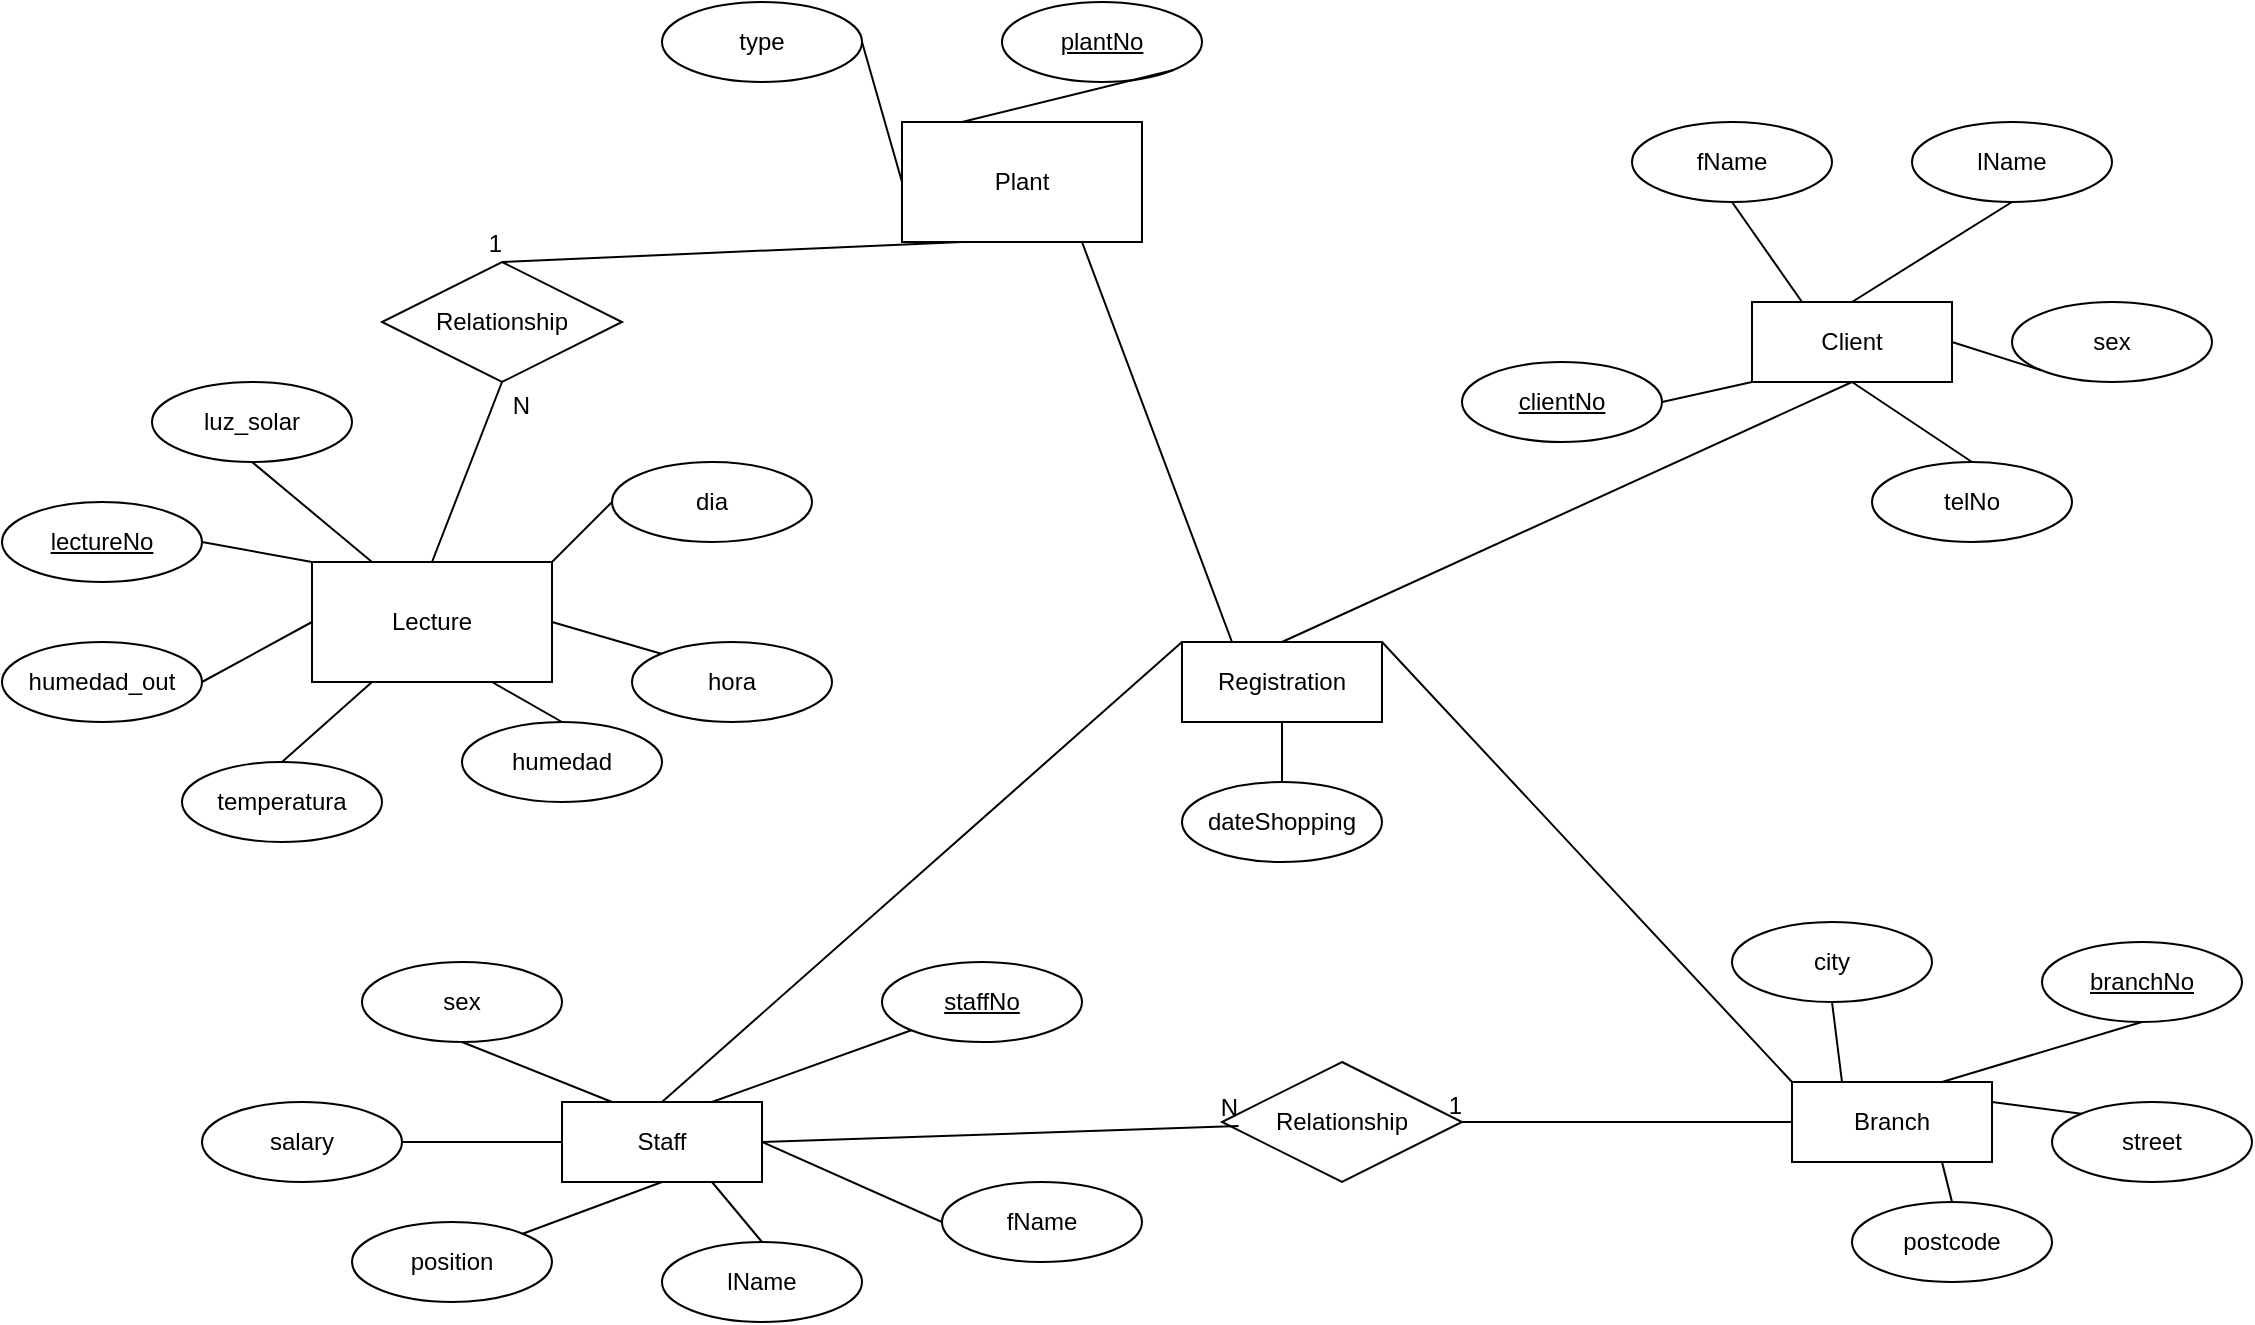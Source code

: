 <mxfile>
    <diagram id="f80wceaOMM6J7gSQPoZw" name="Page-1">
        <mxGraphModel dx="2251" dy="662" grid="1" gridSize="10" guides="1" tooltips="1" connect="1" arrows="1" fold="1" page="1" pageScale="1" pageWidth="850" pageHeight="1100" math="0" shadow="0">
            <root>
                <mxCell id="0"/>
                <mxCell id="1" parent="0"/>
                <mxCell id="2" value="Plant" style="whiteSpace=wrap;html=1;align=center;" parent="1" vertex="1">
                    <mxGeometry x="260" y="60" width="120" height="60" as="geometry"/>
                </mxCell>
                <mxCell id="3" value="Client" style="whiteSpace=wrap;html=1;align=center;" parent="1" vertex="1">
                    <mxGeometry x="685" y="150" width="100" height="40" as="geometry"/>
                </mxCell>
                <mxCell id="4" value="Staff" style="whiteSpace=wrap;html=1;align=center;" parent="1" vertex="1">
                    <mxGeometry x="90" y="550" width="100" height="40" as="geometry"/>
                </mxCell>
                <mxCell id="5" value="Branch" style="whiteSpace=wrap;html=1;align=center;" parent="1" vertex="1">
                    <mxGeometry x="705" y="540" width="100" height="40" as="geometry"/>
                </mxCell>
                <mxCell id="6" value="Registration" style="whiteSpace=wrap;html=1;align=center;" parent="1" vertex="1">
                    <mxGeometry x="400" y="320" width="100" height="40" as="geometry"/>
                </mxCell>
                <mxCell id="7" value="type" style="ellipse;whiteSpace=wrap;html=1;align=center;" parent="1" vertex="1">
                    <mxGeometry x="140" width="100" height="40" as="geometry"/>
                </mxCell>
                <mxCell id="8" value="plantNo" style="ellipse;whiteSpace=wrap;html=1;align=center;fontStyle=4;" parent="1" vertex="1">
                    <mxGeometry x="310" width="100" height="40" as="geometry"/>
                </mxCell>
                <mxCell id="19" value="" style="endArrow=none;html=1;rounded=0;exitX=1;exitY=1;exitDx=0;exitDy=0;entryX=0.25;entryY=0;entryDx=0;entryDy=0;" parent="1" source="8" target="2" edge="1">
                    <mxGeometry relative="1" as="geometry">
                        <mxPoint x="145" y="90" as="sourcePoint"/>
                        <mxPoint x="305" y="90" as="targetPoint"/>
                    </mxGeometry>
                </mxCell>
                <mxCell id="26" value="" style="endArrow=none;html=1;rounded=0;exitX=1;exitY=0.5;exitDx=0;exitDy=0;entryX=0;entryY=0.5;entryDx=0;entryDy=0;" parent="1" source="7" target="2" edge="1">
                    <mxGeometry relative="1" as="geometry">
                        <mxPoint x="200.355" y="54.142" as="sourcePoint"/>
                        <mxPoint x="215" y="90" as="targetPoint"/>
                    </mxGeometry>
                </mxCell>
                <mxCell id="27" value="fName" style="ellipse;whiteSpace=wrap;html=1;align=center;" parent="1" vertex="1">
                    <mxGeometry x="625" y="60" width="100" height="40" as="geometry"/>
                </mxCell>
                <mxCell id="28" value="lName" style="ellipse;whiteSpace=wrap;html=1;align=center;" parent="1" vertex="1">
                    <mxGeometry x="765" y="60" width="100" height="40" as="geometry"/>
                </mxCell>
                <mxCell id="29" value="clientNo" style="ellipse;whiteSpace=wrap;html=1;align=center;fontStyle=4;" parent="1" vertex="1">
                    <mxGeometry x="540" y="180" width="100" height="40" as="geometry"/>
                </mxCell>
                <mxCell id="30" value="sex" style="ellipse;whiteSpace=wrap;html=1;align=center;" parent="1" vertex="1">
                    <mxGeometry x="815" y="150" width="100" height="40" as="geometry"/>
                </mxCell>
                <mxCell id="31" value="telNo" style="ellipse;whiteSpace=wrap;html=1;align=center;" parent="1" vertex="1">
                    <mxGeometry x="745" y="230" width="100" height="40" as="geometry"/>
                </mxCell>
                <mxCell id="33" value="" style="endArrow=none;html=1;rounded=0;exitX=1;exitY=0.5;exitDx=0;exitDy=0;entryX=0;entryY=1;entryDx=0;entryDy=0;" parent="1" source="29" target="3" edge="1">
                    <mxGeometry relative="1" as="geometry">
                        <mxPoint x="625" y="280" as="sourcePoint"/>
                        <mxPoint x="785" y="280" as="targetPoint"/>
                    </mxGeometry>
                </mxCell>
                <mxCell id="34" value="" style="endArrow=none;html=1;rounded=0;exitX=0.5;exitY=0;exitDx=0;exitDy=0;entryX=0.5;entryY=1;entryDx=0;entryDy=0;" parent="1" source="31" target="3" edge="1">
                    <mxGeometry relative="1" as="geometry">
                        <mxPoint x="645" y="220" as="sourcePoint"/>
                        <mxPoint x="695" y="200" as="targetPoint"/>
                    </mxGeometry>
                </mxCell>
                <mxCell id="35" value="" style="endArrow=none;html=1;rounded=0;exitX=0.5;exitY=1;exitDx=0;exitDy=0;entryX=0.25;entryY=0;entryDx=0;entryDy=0;" parent="1" source="27" target="3" edge="1">
                    <mxGeometry relative="1" as="geometry">
                        <mxPoint x="655" y="230" as="sourcePoint"/>
                        <mxPoint x="705" y="210" as="targetPoint"/>
                    </mxGeometry>
                </mxCell>
                <mxCell id="36" value="" style="endArrow=none;html=1;rounded=0;exitX=0.5;exitY=0;exitDx=0;exitDy=0;entryX=0.5;entryY=1;entryDx=0;entryDy=0;" parent="1" source="3" target="28" edge="1">
                    <mxGeometry relative="1" as="geometry">
                        <mxPoint x="665" y="240" as="sourcePoint"/>
                        <mxPoint x="715" y="220" as="targetPoint"/>
                    </mxGeometry>
                </mxCell>
                <mxCell id="37" value="" style="endArrow=none;html=1;rounded=0;exitX=1;exitY=0.5;exitDx=0;exitDy=0;entryX=0;entryY=1;entryDx=0;entryDy=0;" parent="1" source="3" target="30" edge="1">
                    <mxGeometry relative="1" as="geometry">
                        <mxPoint x="675" y="250" as="sourcePoint"/>
                        <mxPoint x="725" y="230" as="targetPoint"/>
                    </mxGeometry>
                </mxCell>
                <mxCell id="38" value="branchNo" style="ellipse;whiteSpace=wrap;html=1;align=center;fontStyle=4;" parent="1" vertex="1">
                    <mxGeometry x="830" y="470" width="100" height="40" as="geometry"/>
                </mxCell>
                <mxCell id="39" value="" style="endArrow=none;html=1;rounded=0;exitX=0.75;exitY=0;exitDx=0;exitDy=0;entryX=0.5;entryY=1;entryDx=0;entryDy=0;" parent="1" source="5" target="38" edge="1">
                    <mxGeometry relative="1" as="geometry">
                        <mxPoint x="895" y="400" as="sourcePoint"/>
                        <mxPoint x="905" y="360" as="targetPoint"/>
                    </mxGeometry>
                </mxCell>
                <mxCell id="40" value="street" style="ellipse;whiteSpace=wrap;html=1;align=center;" parent="1" vertex="1">
                    <mxGeometry x="835" y="550" width="100" height="40" as="geometry"/>
                </mxCell>
                <mxCell id="41" value="postcode" style="ellipse;whiteSpace=wrap;html=1;align=center;" parent="1" vertex="1">
                    <mxGeometry x="735" y="600" width="100" height="40" as="geometry"/>
                </mxCell>
                <mxCell id="42" value="city" style="ellipse;whiteSpace=wrap;html=1;align=center;" parent="1" vertex="1">
                    <mxGeometry x="675" y="460" width="100" height="40" as="geometry"/>
                </mxCell>
                <mxCell id="43" value="" style="endArrow=none;html=1;rounded=0;exitX=1;exitY=0.25;exitDx=0;exitDy=0;entryX=0;entryY=0;entryDx=0;entryDy=0;" parent="1" source="5" target="40" edge="1">
                    <mxGeometry relative="1" as="geometry">
                        <mxPoint x="790" y="550" as="sourcePoint"/>
                        <mxPoint x="835" y="530" as="targetPoint"/>
                    </mxGeometry>
                </mxCell>
                <mxCell id="44" value="" style="endArrow=none;html=1;rounded=0;exitX=0.75;exitY=1;exitDx=0;exitDy=0;entryX=0.5;entryY=0;entryDx=0;entryDy=0;" parent="1" source="5" target="41" edge="1">
                    <mxGeometry relative="1" as="geometry">
                        <mxPoint x="800" y="560" as="sourcePoint"/>
                        <mxPoint x="845" y="540" as="targetPoint"/>
                    </mxGeometry>
                </mxCell>
                <mxCell id="45" value="" style="endArrow=none;html=1;rounded=0;exitX=0.5;exitY=1;exitDx=0;exitDy=0;" parent="1" source="42" edge="1">
                    <mxGeometry relative="1" as="geometry">
                        <mxPoint x="810" y="570" as="sourcePoint"/>
                        <mxPoint x="730" y="540" as="targetPoint"/>
                    </mxGeometry>
                </mxCell>
                <mxCell id="46" value="staffNo" style="ellipse;whiteSpace=wrap;html=1;align=center;fontStyle=4;" parent="1" vertex="1">
                    <mxGeometry x="250" y="480" width="100" height="40" as="geometry"/>
                </mxCell>
                <mxCell id="47" value="fName" style="ellipse;whiteSpace=wrap;html=1;align=center;" parent="1" vertex="1">
                    <mxGeometry x="280" y="590" width="100" height="40" as="geometry"/>
                </mxCell>
                <mxCell id="48" value="lName" style="ellipse;whiteSpace=wrap;html=1;align=center;" parent="1" vertex="1">
                    <mxGeometry x="140" y="620" width="100" height="40" as="geometry"/>
                </mxCell>
                <mxCell id="49" value="position" style="ellipse;whiteSpace=wrap;html=1;align=center;" parent="1" vertex="1">
                    <mxGeometry x="-15" y="610" width="100" height="40" as="geometry"/>
                </mxCell>
                <mxCell id="50" value="sex" style="ellipse;whiteSpace=wrap;html=1;align=center;" parent="1" vertex="1">
                    <mxGeometry x="-10" y="480" width="100" height="40" as="geometry"/>
                </mxCell>
                <mxCell id="51" value="salary" style="ellipse;whiteSpace=wrap;html=1;align=center;" parent="1" vertex="1">
                    <mxGeometry x="-90" y="550" width="100" height="40" as="geometry"/>
                </mxCell>
                <mxCell id="54" value="" style="endArrow=none;html=1;rounded=0;exitX=0.25;exitY=0;exitDx=0;exitDy=0;entryX=0.5;entryY=1;entryDx=0;entryDy=0;" parent="1" source="4" target="50" edge="1">
                    <mxGeometry relative="1" as="geometry">
                        <mxPoint x="203.04" y="282" as="sourcePoint"/>
                        <mxPoint x="180" y="330" as="targetPoint"/>
                    </mxGeometry>
                </mxCell>
                <mxCell id="57" value="" style="endArrow=none;html=1;rounded=0;exitX=0.75;exitY=0;exitDx=0;exitDy=0;entryX=0;entryY=1;entryDx=0;entryDy=0;" parent="1" source="4" target="46" edge="1">
                    <mxGeometry relative="1" as="geometry">
                        <mxPoint x="145" y="550" as="sourcePoint"/>
                        <mxPoint x="110" y="520" as="targetPoint"/>
                    </mxGeometry>
                </mxCell>
                <mxCell id="58" value="" style="endArrow=none;html=1;rounded=0;exitX=0;exitY=0.5;exitDx=0;exitDy=0;entryX=1;entryY=0.5;entryDx=0;entryDy=0;" parent="1" source="47" target="4" edge="1">
                    <mxGeometry relative="1" as="geometry">
                        <mxPoint x="155" y="560" as="sourcePoint"/>
                        <mxPoint x="120" y="530" as="targetPoint"/>
                    </mxGeometry>
                </mxCell>
                <mxCell id="59" value="" style="endArrow=none;html=1;rounded=0;exitX=0.5;exitY=0;exitDx=0;exitDy=0;entryX=0.75;entryY=1;entryDx=0;entryDy=0;" parent="1" source="48" target="4" edge="1">
                    <mxGeometry relative="1" as="geometry">
                        <mxPoint x="165" y="570" as="sourcePoint"/>
                        <mxPoint x="190" y="580" as="targetPoint"/>
                    </mxGeometry>
                </mxCell>
                <mxCell id="60" value="" style="endArrow=none;html=1;rounded=0;exitX=0.5;exitY=1;exitDx=0;exitDy=0;entryX=1;entryY=0;entryDx=0;entryDy=0;" parent="1" source="4" target="49" edge="1">
                    <mxGeometry relative="1" as="geometry">
                        <mxPoint x="175" y="580" as="sourcePoint"/>
                        <mxPoint x="140" y="550" as="targetPoint"/>
                    </mxGeometry>
                </mxCell>
                <mxCell id="61" value="" style="endArrow=none;html=1;rounded=0;exitX=0;exitY=0.5;exitDx=0;exitDy=0;entryX=1;entryY=0.5;entryDx=0;entryDy=0;" parent="1" source="4" target="51" edge="1">
                    <mxGeometry relative="1" as="geometry">
                        <mxPoint x="185" y="590" as="sourcePoint"/>
                        <mxPoint x="150" y="560" as="targetPoint"/>
                    </mxGeometry>
                </mxCell>
                <mxCell id="62" value="Relationship" style="shape=rhombus;perimeter=rhombusPerimeter;whiteSpace=wrap;html=1;align=center;" parent="1" vertex="1">
                    <mxGeometry x="420" y="530" width="120" height="60" as="geometry"/>
                </mxCell>
                <mxCell id="65" value="" style="endArrow=none;html=1;rounded=0;exitX=0;exitY=0.5;exitDx=0;exitDy=0;entryX=1;entryY=0.5;entryDx=0;entryDy=0;" parent="1" source="5" target="62" edge="1">
                    <mxGeometry relative="1" as="geometry">
                        <mxPoint x="310" y="580" as="sourcePoint"/>
                        <mxPoint x="470" y="580" as="targetPoint"/>
                    </mxGeometry>
                </mxCell>
                <mxCell id="66" value="1" style="resizable=0;html=1;align=right;verticalAlign=bottom;" parent="65" connectable="0" vertex="1">
                    <mxGeometry x="1" relative="1" as="geometry"/>
                </mxCell>
                <mxCell id="68" value="" style="endArrow=none;html=1;rounded=0;exitX=1;exitY=0.5;exitDx=0;exitDy=0;entryX=0.069;entryY=0.533;entryDx=0;entryDy=0;entryPerimeter=0;" parent="1" source="4" target="62" edge="1">
                    <mxGeometry relative="1" as="geometry">
                        <mxPoint x="310" y="580" as="sourcePoint"/>
                        <mxPoint x="470" y="580" as="targetPoint"/>
                    </mxGeometry>
                </mxCell>
                <mxCell id="69" value="N" style="resizable=0;html=1;align=right;verticalAlign=bottom;" parent="68" connectable="0" vertex="1">
                    <mxGeometry x="1" relative="1" as="geometry"/>
                </mxCell>
                <mxCell id="70" value="" style="endArrow=none;html=1;rounded=0;exitX=0;exitY=0;exitDx=0;exitDy=0;entryX=0.5;entryY=0;entryDx=0;entryDy=0;" parent="1" source="6" target="4" edge="1">
                    <mxGeometry relative="1" as="geometry">
                        <mxPoint x="190" y="680" as="sourcePoint"/>
                        <mxPoint x="200" y="590" as="targetPoint"/>
                    </mxGeometry>
                </mxCell>
                <mxCell id="71" value="" style="endArrow=none;html=1;rounded=0;exitX=1;exitY=0;exitDx=0;exitDy=0;entryX=0;entryY=0;entryDx=0;entryDy=0;" parent="1" source="6" target="5" edge="1">
                    <mxGeometry relative="1" as="geometry">
                        <mxPoint x="415" y="760" as="sourcePoint"/>
                        <mxPoint x="710" y="540" as="targetPoint"/>
                    </mxGeometry>
                </mxCell>
                <mxCell id="72" value="" style="endArrow=none;html=1;rounded=0;exitX=0.5;exitY=0;exitDx=0;exitDy=0;entryX=0.5;entryY=1;entryDx=0;entryDy=0;" parent="1" source="6" target="3" edge="1">
                    <mxGeometry relative="1" as="geometry">
                        <mxPoint x="515" y="760" as="sourcePoint"/>
                        <mxPoint x="765" y="330" as="targetPoint"/>
                    </mxGeometry>
                </mxCell>
                <mxCell id="73" value="dateShopping" style="ellipse;whiteSpace=wrap;html=1;align=center;" parent="1" vertex="1">
                    <mxGeometry x="400" y="390" width="100" height="40" as="geometry"/>
                </mxCell>
                <mxCell id="74" value="" style="endArrow=none;html=1;rounded=0;exitX=0.5;exitY=1;exitDx=0;exitDy=0;entryX=0.5;entryY=0;entryDx=0;entryDy=0;" parent="1" source="6" target="73" edge="1">
                    <mxGeometry relative="1" as="geometry">
                        <mxPoint x="415" y="760" as="sourcePoint"/>
                        <mxPoint x="220" y="590" as="targetPoint"/>
                    </mxGeometry>
                </mxCell>
                <mxCell id="100" value="Lecture" style="whiteSpace=wrap;html=1;align=center;" parent="1" vertex="1">
                    <mxGeometry x="-35" y="280" width="120" height="60" as="geometry"/>
                </mxCell>
                <mxCell id="101" value="lectureNo" style="ellipse;whiteSpace=wrap;html=1;align=center;fontStyle=4;" parent="1" vertex="1">
                    <mxGeometry x="-190" y="250" width="100" height="40" as="geometry"/>
                </mxCell>
                <mxCell id="103" value="" style="endArrow=none;html=1;rounded=0;entryX=0;entryY=0;entryDx=0;entryDy=0;exitX=1;exitY=0.5;exitDx=0;exitDy=0;" parent="1" source="101" target="100" edge="1">
                    <mxGeometry relative="1" as="geometry">
                        <mxPoint x="230" y="50" as="sourcePoint"/>
                        <mxPoint x="390" y="50" as="targetPoint"/>
                    </mxGeometry>
                </mxCell>
                <mxCell id="106" value="Relationship" style="shape=rhombus;perimeter=rhombusPerimeter;whiteSpace=wrap;html=1;align=center;" parent="1" vertex="1">
                    <mxGeometry y="130" width="120" height="60" as="geometry"/>
                </mxCell>
                <mxCell id="108" value="" style="endArrow=none;html=1;rounded=0;entryX=0.5;entryY=0;entryDx=0;entryDy=0;exitX=0.25;exitY=1;exitDx=0;exitDy=0;" parent="1" source="2" target="106" edge="1">
                    <mxGeometry relative="1" as="geometry">
                        <mxPoint x="-120" y="180" as="sourcePoint"/>
                        <mxPoint x="140" y="90" as="targetPoint"/>
                    </mxGeometry>
                </mxCell>
                <mxCell id="109" value="1" style="resizable=0;html=1;align=right;verticalAlign=bottom;" parent="108" connectable="0" vertex="1">
                    <mxGeometry x="1" relative="1" as="geometry"/>
                </mxCell>
                <mxCell id="110" value="" style="endArrow=none;html=1;rounded=0;entryX=0.5;entryY=1;entryDx=0;entryDy=0;exitX=0.5;exitY=0;exitDx=0;exitDy=0;" parent="1" source="100" target="106" edge="1">
                    <mxGeometry relative="1" as="geometry">
                        <mxPoint x="-150" y="340" as="sourcePoint"/>
                        <mxPoint x="10" y="340" as="targetPoint"/>
                    </mxGeometry>
                </mxCell>
                <mxCell id="111" value="N" style="resizable=0;html=1;align=right;verticalAlign=bottom;" parent="110" connectable="0" vertex="1">
                    <mxGeometry x="1" relative="1" as="geometry">
                        <mxPoint x="15" y="20" as="offset"/>
                    </mxGeometry>
                </mxCell>
                <mxCell id="112" value="hora" style="ellipse;whiteSpace=wrap;html=1;align=center;" parent="1" vertex="1">
                    <mxGeometry x="125" y="320" width="100" height="40" as="geometry"/>
                </mxCell>
                <mxCell id="113" value="dia" style="ellipse;whiteSpace=wrap;html=1;align=center;" parent="1" vertex="1">
                    <mxGeometry x="115" y="230" width="100" height="40" as="geometry"/>
                </mxCell>
                <mxCell id="114" value="humedad" style="ellipse;whiteSpace=wrap;html=1;align=center;" parent="1" vertex="1">
                    <mxGeometry x="40" y="360" width="100" height="40" as="geometry"/>
                </mxCell>
                <mxCell id="115" value="temperatura" style="ellipse;whiteSpace=wrap;html=1;align=center;" parent="1" vertex="1">
                    <mxGeometry x="-100" y="380" width="100" height="40" as="geometry"/>
                </mxCell>
                <mxCell id="116" value="humedad_out" style="ellipse;whiteSpace=wrap;html=1;align=center;" parent="1" vertex="1">
                    <mxGeometry x="-190" y="320" width="100" height="40" as="geometry"/>
                </mxCell>
                <mxCell id="117" value="luz_solar" style="ellipse;whiteSpace=wrap;html=1;align=center;" parent="1" vertex="1">
                    <mxGeometry x="-115" y="190" width="100" height="40" as="geometry"/>
                </mxCell>
                <mxCell id="119" value="" style="endArrow=none;html=1;rounded=0;entryX=0.25;entryY=0;entryDx=0;entryDy=0;exitX=0.5;exitY=1;exitDx=0;exitDy=0;" parent="1" source="117" target="100" edge="1">
                    <mxGeometry relative="1" as="geometry">
                        <mxPoint x="-80" y="280" as="sourcePoint"/>
                        <mxPoint x="-25" y="290" as="targetPoint"/>
                    </mxGeometry>
                </mxCell>
                <mxCell id="120" value="" style="endArrow=none;html=1;rounded=0;entryX=0;entryY=0.5;entryDx=0;entryDy=0;exitX=1;exitY=0.5;exitDx=0;exitDy=0;" parent="1" source="116" target="100" edge="1">
                    <mxGeometry relative="1" as="geometry">
                        <mxPoint x="-70" y="290" as="sourcePoint"/>
                        <mxPoint x="-15" y="300" as="targetPoint"/>
                    </mxGeometry>
                </mxCell>
                <mxCell id="121" value="" style="endArrow=none;html=1;rounded=0;entryX=0.25;entryY=1;entryDx=0;entryDy=0;exitX=0.5;exitY=0;exitDx=0;exitDy=0;" parent="1" source="115" target="100" edge="1">
                    <mxGeometry relative="1" as="geometry">
                        <mxPoint x="-50" y="380" as="sourcePoint"/>
                        <mxPoint x="-5" y="310" as="targetPoint"/>
                    </mxGeometry>
                </mxCell>
                <mxCell id="122" value="" style="endArrow=none;html=1;rounded=0;entryX=0.5;entryY=0;entryDx=0;entryDy=0;exitX=0.75;exitY=1;exitDx=0;exitDy=0;" parent="1" source="100" target="114" edge="1">
                    <mxGeometry relative="1" as="geometry">
                        <mxPoint x="-50" y="310" as="sourcePoint"/>
                        <mxPoint x="5" y="320" as="targetPoint"/>
                    </mxGeometry>
                </mxCell>
                <mxCell id="123" value="" style="endArrow=none;html=1;rounded=0;entryX=0;entryY=0;entryDx=0;entryDy=0;exitX=1;exitY=0.5;exitDx=0;exitDy=0;" parent="1" source="100" target="112" edge="1">
                    <mxGeometry relative="1" as="geometry">
                        <mxPoint x="-40" y="320" as="sourcePoint"/>
                        <mxPoint x="15" y="330" as="targetPoint"/>
                    </mxGeometry>
                </mxCell>
                <mxCell id="124" value="" style="endArrow=none;html=1;rounded=0;entryX=0;entryY=0.5;entryDx=0;entryDy=0;exitX=1;exitY=0;exitDx=0;exitDy=0;" parent="1" source="100" target="113" edge="1">
                    <mxGeometry relative="1" as="geometry">
                        <mxPoint x="-30" y="330" as="sourcePoint"/>
                        <mxPoint x="25" y="340" as="targetPoint"/>
                    </mxGeometry>
                </mxCell>
                <mxCell id="126" value="" style="endArrow=none;html=1;rounded=0;entryX=0.25;entryY=0;entryDx=0;entryDy=0;exitX=0.75;exitY=1;exitDx=0;exitDy=0;" parent="1" source="2" target="6" edge="1">
                    <mxGeometry relative="1" as="geometry">
                        <mxPoint x="-20" y="340" as="sourcePoint"/>
                        <mxPoint x="35" y="350" as="targetPoint"/>
                    </mxGeometry>
                </mxCell>
            </root>
        </mxGraphModel>
    </diagram>
</mxfile>